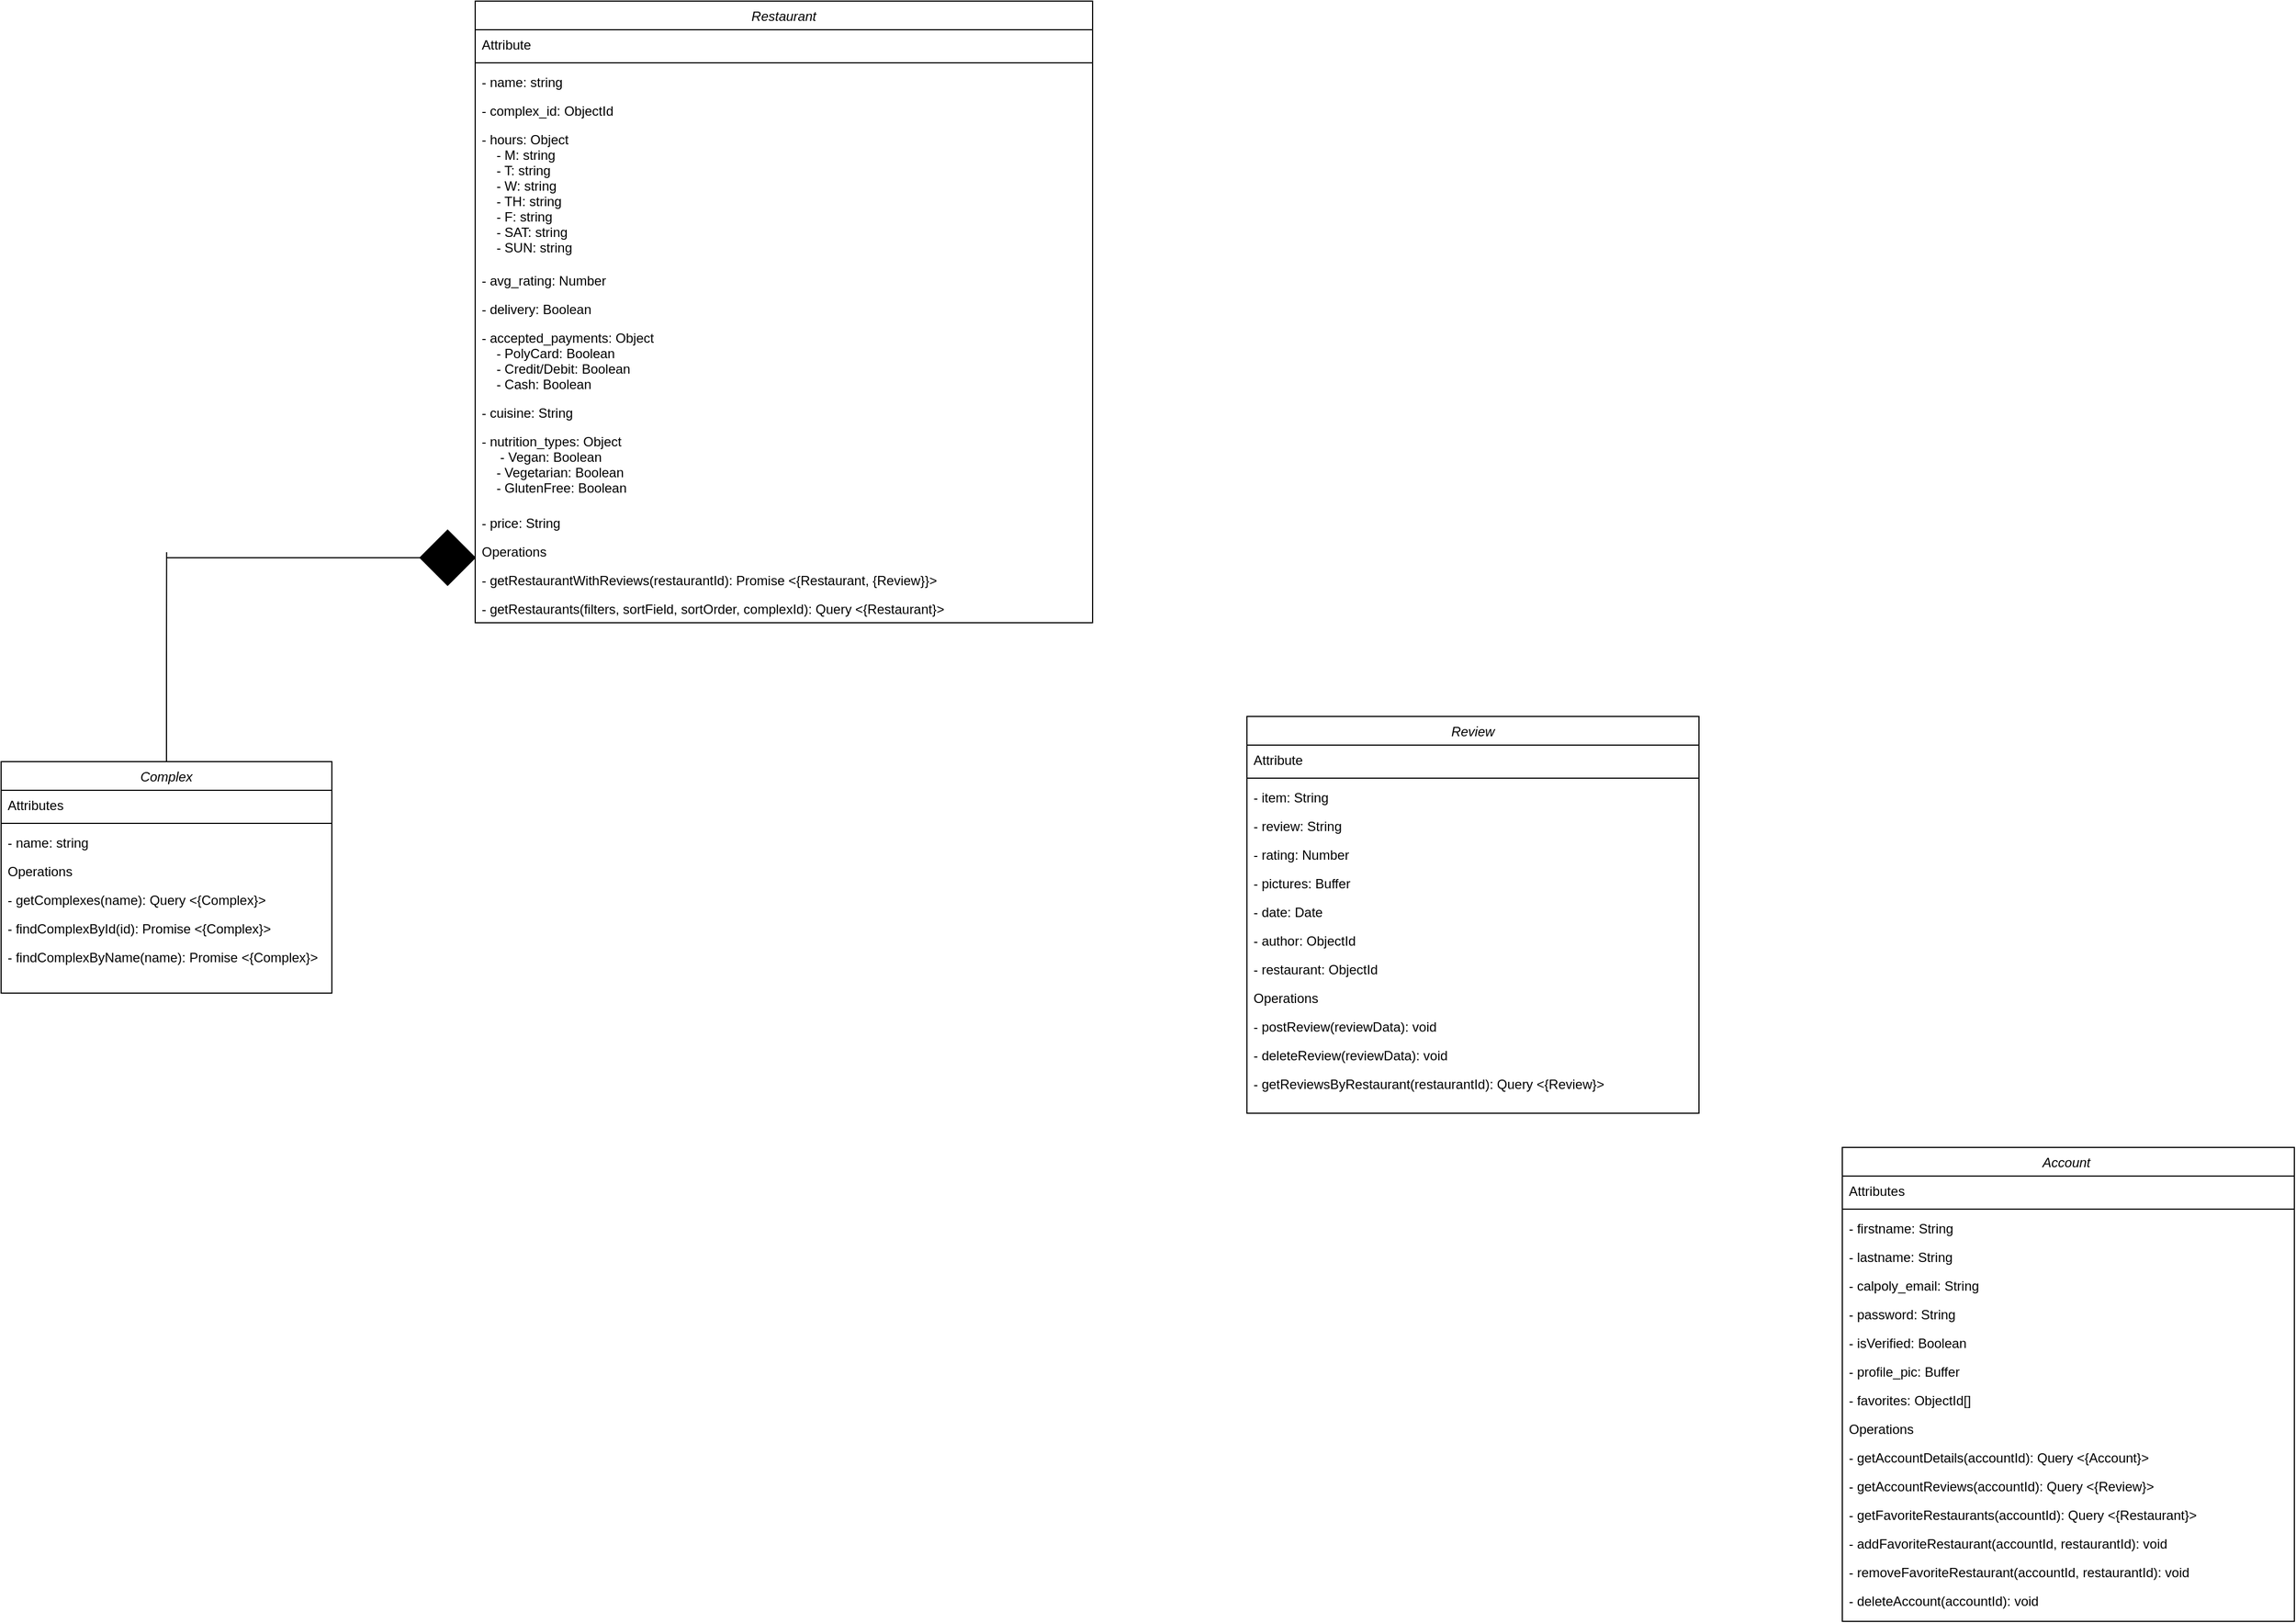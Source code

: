 <mxfile version="24.8.6">
  <diagram id="C5RBs43oDa-KdzZeNtuy" name="Page-1">
    <mxGraphModel dx="1448" dy="672" grid="1" gridSize="10" guides="1" tooltips="1" connect="1" arrows="1" fold="1" page="1" pageScale="1" pageWidth="827" pageHeight="1169" math="0" shadow="0">
      <root>
        <mxCell id="WIyWlLk6GJQsqaUBKTNV-0" />
        <mxCell id="WIyWlLk6GJQsqaUBKTNV-1" parent="WIyWlLk6GJQsqaUBKTNV-0" />
        <mxCell id="zkfFHV4jXpPFQw0GAbJ--0" value="Account " style="swimlane;fontStyle=2;align=center;verticalAlign=top;childLayout=stackLayout;horizontal=1;startSize=26;horizontalStack=0;resizeParent=1;resizeLast=0;collapsible=1;marginBottom=0;rounded=0;shadow=0;strokeWidth=1;" parent="WIyWlLk6GJQsqaUBKTNV-1" vertex="1">
          <mxGeometry x="2010" y="1200" width="410" height="430" as="geometry">
            <mxRectangle x="230" y="140" width="160" height="26" as="alternateBounds" />
          </mxGeometry>
        </mxCell>
        <mxCell id="zkfFHV4jXpPFQw0GAbJ--1" value="Attributes" style="text;align=left;verticalAlign=top;spacingLeft=4;spacingRight=4;overflow=hidden;rotatable=0;points=[[0,0.5],[1,0.5]];portConstraint=eastwest;" parent="zkfFHV4jXpPFQw0GAbJ--0" vertex="1">
          <mxGeometry y="26" width="410" height="26" as="geometry" />
        </mxCell>
        <mxCell id="zkfFHV4jXpPFQw0GAbJ--4" value="" style="line;html=1;strokeWidth=1;align=left;verticalAlign=middle;spacingTop=-1;spacingLeft=3;spacingRight=3;rotatable=0;labelPosition=right;points=[];portConstraint=eastwest;" parent="zkfFHV4jXpPFQw0GAbJ--0" vertex="1">
          <mxGeometry y="52" width="410" height="8" as="geometry" />
        </mxCell>
        <mxCell id="AWNQpJpN9lToGnDO3-Ec-30" value="- firstname: String" style="text;align=left;verticalAlign=top;spacingLeft=4;spacingRight=4;overflow=hidden;rotatable=0;points=[[0,0.5],[1,0.5]];portConstraint=eastwest;" vertex="1" parent="zkfFHV4jXpPFQw0GAbJ--0">
          <mxGeometry y="60" width="410" height="26" as="geometry" />
        </mxCell>
        <mxCell id="AWNQpJpN9lToGnDO3-Ec-33" value="- lastname: String" style="text;align=left;verticalAlign=top;spacingLeft=4;spacingRight=4;overflow=hidden;rotatable=0;points=[[0,0.5],[1,0.5]];portConstraint=eastwest;" vertex="1" parent="zkfFHV4jXpPFQw0GAbJ--0">
          <mxGeometry y="86" width="410" height="26" as="geometry" />
        </mxCell>
        <mxCell id="AWNQpJpN9lToGnDO3-Ec-72" value="- calpoly_email: String" style="text;align=left;verticalAlign=top;spacingLeft=4;spacingRight=4;overflow=hidden;rotatable=0;points=[[0,0.5],[1,0.5]];portConstraint=eastwest;" vertex="1" parent="zkfFHV4jXpPFQw0GAbJ--0">
          <mxGeometry y="112" width="410" height="26" as="geometry" />
        </mxCell>
        <mxCell id="AWNQpJpN9lToGnDO3-Ec-73" value="- password: String" style="text;align=left;verticalAlign=top;spacingLeft=4;spacingRight=4;overflow=hidden;rotatable=0;points=[[0,0.5],[1,0.5]];portConstraint=eastwest;" vertex="1" parent="zkfFHV4jXpPFQw0GAbJ--0">
          <mxGeometry y="138" width="410" height="26" as="geometry" />
        </mxCell>
        <mxCell id="AWNQpJpN9lToGnDO3-Ec-74" value="- isVerified: Boolean" style="text;align=left;verticalAlign=top;spacingLeft=4;spacingRight=4;overflow=hidden;rotatable=0;points=[[0,0.5],[1,0.5]];portConstraint=eastwest;" vertex="1" parent="zkfFHV4jXpPFQw0GAbJ--0">
          <mxGeometry y="164" width="410" height="26" as="geometry" />
        </mxCell>
        <mxCell id="AWNQpJpN9lToGnDO3-Ec-75" value="- profile_pic: Buffer" style="text;align=left;verticalAlign=top;spacingLeft=4;spacingRight=4;overflow=hidden;rotatable=0;points=[[0,0.5],[1,0.5]];portConstraint=eastwest;" vertex="1" parent="zkfFHV4jXpPFQw0GAbJ--0">
          <mxGeometry y="190" width="410" height="26" as="geometry" />
        </mxCell>
        <mxCell id="AWNQpJpN9lToGnDO3-Ec-76" value="- favorites: ObjectId[]" style="text;align=left;verticalAlign=top;spacingLeft=4;spacingRight=4;overflow=hidden;rotatable=0;points=[[0,0.5],[1,0.5]];portConstraint=eastwest;" vertex="1" parent="zkfFHV4jXpPFQw0GAbJ--0">
          <mxGeometry y="216" width="410" height="26" as="geometry" />
        </mxCell>
        <mxCell id="AWNQpJpN9lToGnDO3-Ec-77" value="Operations" style="text;align=left;verticalAlign=top;spacingLeft=4;spacingRight=4;overflow=hidden;rotatable=0;points=[[0,0.5],[1,0.5]];portConstraint=eastwest;" vertex="1" parent="zkfFHV4jXpPFQw0GAbJ--0">
          <mxGeometry y="242" width="410" height="26" as="geometry" />
        </mxCell>
        <mxCell id="AWNQpJpN9lToGnDO3-Ec-78" value="- getAccountDetails(accountId): Query &lt;{Account}&gt;" style="text;align=left;verticalAlign=top;spacingLeft=4;spacingRight=4;overflow=hidden;rotatable=0;points=[[0,0.5],[1,0.5]];portConstraint=eastwest;" vertex="1" parent="zkfFHV4jXpPFQw0GAbJ--0">
          <mxGeometry y="268" width="410" height="26" as="geometry" />
        </mxCell>
        <mxCell id="AWNQpJpN9lToGnDO3-Ec-79" value="- getAccountReviews(accountId): Query &lt;{Review}&gt;" style="text;align=left;verticalAlign=top;spacingLeft=4;spacingRight=4;overflow=hidden;rotatable=0;points=[[0,0.5],[1,0.5]];portConstraint=eastwest;" vertex="1" parent="zkfFHV4jXpPFQw0GAbJ--0">
          <mxGeometry y="294" width="410" height="26" as="geometry" />
        </mxCell>
        <mxCell id="AWNQpJpN9lToGnDO3-Ec-80" value="- getFavoriteRestaurants(accountId): Query &lt;{Restaurant}&gt;" style="text;align=left;verticalAlign=top;spacingLeft=4;spacingRight=4;overflow=hidden;rotatable=0;points=[[0,0.5],[1,0.5]];portConstraint=eastwest;" vertex="1" parent="zkfFHV4jXpPFQw0GAbJ--0">
          <mxGeometry y="320" width="410" height="26" as="geometry" />
        </mxCell>
        <mxCell id="AWNQpJpN9lToGnDO3-Ec-81" value="- addFavoriteRestaurant(accountId, restaurantId): void" style="text;align=left;verticalAlign=top;spacingLeft=4;spacingRight=4;overflow=hidden;rotatable=0;points=[[0,0.5],[1,0.5]];portConstraint=eastwest;" vertex="1" parent="zkfFHV4jXpPFQw0GAbJ--0">
          <mxGeometry y="346" width="410" height="26" as="geometry" />
        </mxCell>
        <mxCell id="AWNQpJpN9lToGnDO3-Ec-82" value="- removeFavoriteRestaurant(accountId, restaurantId): void" style="text;align=left;verticalAlign=top;spacingLeft=4;spacingRight=4;overflow=hidden;rotatable=0;points=[[0,0.5],[1,0.5]];portConstraint=eastwest;" vertex="1" parent="zkfFHV4jXpPFQw0GAbJ--0">
          <mxGeometry y="372" width="410" height="26" as="geometry" />
        </mxCell>
        <mxCell id="AWNQpJpN9lToGnDO3-Ec-83" value="- deleteAccount(accountId): void" style="text;align=left;verticalAlign=top;spacingLeft=4;spacingRight=4;overflow=hidden;rotatable=0;points=[[0,0.5],[1,0.5]];portConstraint=eastwest;" vertex="1" parent="zkfFHV4jXpPFQw0GAbJ--0">
          <mxGeometry y="398" width="410" height="26" as="geometry" />
        </mxCell>
        <mxCell id="AWNQpJpN9lToGnDO3-Ec-101" style="edgeStyle=orthogonalEdgeStyle;rounded=0;orthogonalLoop=1;jettySize=auto;html=1;exitX=0.5;exitY=0;exitDx=0;exitDy=0;endArrow=none;endFill=0;" edge="1" parent="WIyWlLk6GJQsqaUBKTNV-1" source="AWNQpJpN9lToGnDO3-Ec-6">
          <mxGeometry relative="1" as="geometry">
            <mxPoint x="490.14" y="660" as="targetPoint" />
          </mxGeometry>
        </mxCell>
        <mxCell id="AWNQpJpN9lToGnDO3-Ec-6" value="Complex" style="swimlane;fontStyle=2;align=center;verticalAlign=top;childLayout=stackLayout;horizontal=1;startSize=26;horizontalStack=0;resizeParent=1;resizeLast=0;collapsible=1;marginBottom=0;rounded=0;shadow=0;strokeWidth=1;" vertex="1" parent="WIyWlLk6GJQsqaUBKTNV-1">
          <mxGeometry x="340" y="850" width="300" height="210" as="geometry">
            <mxRectangle x="230" y="140" width="160" height="26" as="alternateBounds" />
          </mxGeometry>
        </mxCell>
        <mxCell id="AWNQpJpN9lToGnDO3-Ec-7" value="Attributes" style="text;align=left;verticalAlign=top;spacingLeft=4;spacingRight=4;overflow=hidden;rotatable=0;points=[[0,0.5],[1,0.5]];portConstraint=eastwest;" vertex="1" parent="AWNQpJpN9lToGnDO3-Ec-6">
          <mxGeometry y="26" width="300" height="26" as="geometry" />
        </mxCell>
        <mxCell id="AWNQpJpN9lToGnDO3-Ec-10" value="" style="line;html=1;strokeWidth=1;align=left;verticalAlign=middle;spacingTop=-1;spacingLeft=3;spacingRight=3;rotatable=0;labelPosition=right;points=[];portConstraint=eastwest;" vertex="1" parent="AWNQpJpN9lToGnDO3-Ec-6">
          <mxGeometry y="52" width="300" height="8" as="geometry" />
        </mxCell>
        <mxCell id="AWNQpJpN9lToGnDO3-Ec-11" value="- name: string" style="text;align=left;verticalAlign=top;spacingLeft=4;spacingRight=4;overflow=hidden;rotatable=0;points=[[0,0.5],[1,0.5]];portConstraint=eastwest;" vertex="1" parent="AWNQpJpN9lToGnDO3-Ec-6">
          <mxGeometry y="60" width="300" height="26" as="geometry" />
        </mxCell>
        <mxCell id="AWNQpJpN9lToGnDO3-Ec-45" value="Operations" style="text;align=left;verticalAlign=top;spacingLeft=4;spacingRight=4;overflow=hidden;rotatable=0;points=[[0,0.5],[1,0.5]];portConstraint=eastwest;" vertex="1" parent="AWNQpJpN9lToGnDO3-Ec-6">
          <mxGeometry y="86" width="300" height="26" as="geometry" />
        </mxCell>
        <mxCell id="AWNQpJpN9lToGnDO3-Ec-47" value="- getComplexes(name): Query &lt;{Complex}&gt;" style="text;align=left;verticalAlign=top;spacingLeft=4;spacingRight=4;overflow=hidden;rotatable=0;points=[[0,0.5],[1,0.5]];portConstraint=eastwest;" vertex="1" parent="AWNQpJpN9lToGnDO3-Ec-6">
          <mxGeometry y="112" width="300" height="26" as="geometry" />
        </mxCell>
        <mxCell id="AWNQpJpN9lToGnDO3-Ec-48" value="- findComplexById(id): Promise &lt;{Complex}&gt;" style="text;align=left;verticalAlign=top;spacingLeft=4;spacingRight=4;overflow=hidden;rotatable=0;points=[[0,0.5],[1,0.5]];portConstraint=eastwest;" vertex="1" parent="AWNQpJpN9lToGnDO3-Ec-6">
          <mxGeometry y="138" width="300" height="26" as="geometry" />
        </mxCell>
        <mxCell id="AWNQpJpN9lToGnDO3-Ec-49" value="- findComplexByName(name): Promise &lt;{Complex}&gt;" style="text;align=left;verticalAlign=top;spacingLeft=4;spacingRight=4;overflow=hidden;rotatable=0;points=[[0,0.5],[1,0.5]];portConstraint=eastwest;" vertex="1" parent="AWNQpJpN9lToGnDO3-Ec-6">
          <mxGeometry y="164" width="300" height="26" as="geometry" />
        </mxCell>
        <mxCell id="AWNQpJpN9lToGnDO3-Ec-12" value="Restaurant" style="swimlane;fontStyle=2;align=center;verticalAlign=top;childLayout=stackLayout;horizontal=1;startSize=26;horizontalStack=0;resizeParent=1;resizeLast=0;collapsible=1;marginBottom=0;rounded=0;shadow=0;strokeWidth=1;" vertex="1" parent="WIyWlLk6GJQsqaUBKTNV-1">
          <mxGeometry x="770" y="160" width="560" height="564" as="geometry">
            <mxRectangle x="230" y="140" width="160" height="26" as="alternateBounds" />
          </mxGeometry>
        </mxCell>
        <mxCell id="AWNQpJpN9lToGnDO3-Ec-13" value="Attribute" style="text;align=left;verticalAlign=top;spacingLeft=4;spacingRight=4;overflow=hidden;rotatable=0;points=[[0,0.5],[1,0.5]];portConstraint=eastwest;" vertex="1" parent="AWNQpJpN9lToGnDO3-Ec-12">
          <mxGeometry y="26" width="560" height="26" as="geometry" />
        </mxCell>
        <mxCell id="AWNQpJpN9lToGnDO3-Ec-16" value="" style="line;html=1;strokeWidth=1;align=left;verticalAlign=middle;spacingTop=-1;spacingLeft=3;spacingRight=3;rotatable=0;labelPosition=right;points=[];portConstraint=eastwest;" vertex="1" parent="AWNQpJpN9lToGnDO3-Ec-12">
          <mxGeometry y="52" width="560" height="8" as="geometry" />
        </mxCell>
        <mxCell id="AWNQpJpN9lToGnDO3-Ec-31" value="- name: string" style="text;align=left;verticalAlign=top;spacingLeft=4;spacingRight=4;overflow=hidden;rotatable=0;points=[[0,0.5],[1,0.5]];portConstraint=eastwest;" vertex="1" parent="AWNQpJpN9lToGnDO3-Ec-12">
          <mxGeometry y="60" width="560" height="26" as="geometry" />
        </mxCell>
        <mxCell id="AWNQpJpN9lToGnDO3-Ec-41" value="- complex_id: ObjectId" style="text;align=left;verticalAlign=top;spacingLeft=4;spacingRight=4;overflow=hidden;rotatable=0;points=[[0,0.5],[1,0.5]];portConstraint=eastwest;" vertex="1" parent="AWNQpJpN9lToGnDO3-Ec-12">
          <mxGeometry y="86" width="560" height="26" as="geometry" />
        </mxCell>
        <mxCell id="AWNQpJpN9lToGnDO3-Ec-50" value="- hours: Object&#xa;    - M: string&#xa;    - T: string&#xa;    - W: string&#xa;    - TH: string&#xa;    - F: string&#xa;    - SAT: string&#xa;    - SUN: string&#xa;" style="text;align=left;verticalAlign=top;spacingLeft=4;spacingRight=4;overflow=hidden;rotatable=0;points=[[0,0.5],[1,0.5]];portConstraint=eastwest;" vertex="1" parent="AWNQpJpN9lToGnDO3-Ec-12">
          <mxGeometry y="112" width="560" height="128" as="geometry" />
        </mxCell>
        <mxCell id="AWNQpJpN9lToGnDO3-Ec-52" value="- avg_rating: Number" style="text;align=left;verticalAlign=top;spacingLeft=4;spacingRight=4;overflow=hidden;rotatable=0;points=[[0,0.5],[1,0.5]];portConstraint=eastwest;" vertex="1" parent="AWNQpJpN9lToGnDO3-Ec-12">
          <mxGeometry y="240" width="560" height="26" as="geometry" />
        </mxCell>
        <mxCell id="AWNQpJpN9lToGnDO3-Ec-53" value="- delivery: Boolean" style="text;align=left;verticalAlign=top;spacingLeft=4;spacingRight=4;overflow=hidden;rotatable=0;points=[[0,0.5],[1,0.5]];portConstraint=eastwest;" vertex="1" parent="AWNQpJpN9lToGnDO3-Ec-12">
          <mxGeometry y="266" width="560" height="26" as="geometry" />
        </mxCell>
        <mxCell id="AWNQpJpN9lToGnDO3-Ec-54" value="- accepted_payments: Object&#xa;    - PolyCard: Boolean&#xa;    - Credit/Debit: Boolean&#xa;    - Cash: Boolean&#xa;" style="text;align=left;verticalAlign=top;spacingLeft=4;spacingRight=4;overflow=hidden;rotatable=0;points=[[0,0.5],[1,0.5]];portConstraint=eastwest;" vertex="1" parent="AWNQpJpN9lToGnDO3-Ec-12">
          <mxGeometry y="292" width="560" height="68" as="geometry" />
        </mxCell>
        <mxCell id="AWNQpJpN9lToGnDO3-Ec-55" value="- cuisine: String" style="text;align=left;verticalAlign=top;spacingLeft=4;spacingRight=4;overflow=hidden;rotatable=0;points=[[0,0.5],[1,0.5]];portConstraint=eastwest;" vertex="1" parent="AWNQpJpN9lToGnDO3-Ec-12">
          <mxGeometry y="360" width="560" height="26" as="geometry" />
        </mxCell>
        <mxCell id="AWNQpJpN9lToGnDO3-Ec-67" value="- nutrition_types: Object  &#xa;     - Vegan: Boolean&#xa;    - Vegetarian: Boolean&#xa;    - GlutenFree: Boolean&#xa;" style="text;align=left;verticalAlign=top;spacingLeft=4;spacingRight=4;overflow=hidden;rotatable=0;points=[[0,0.5],[1,0.5]];portConstraint=eastwest;" vertex="1" parent="AWNQpJpN9lToGnDO3-Ec-12">
          <mxGeometry y="386" width="560" height="74" as="geometry" />
        </mxCell>
        <mxCell id="AWNQpJpN9lToGnDO3-Ec-68" value="- price: String" style="text;align=left;verticalAlign=top;spacingLeft=4;spacingRight=4;overflow=hidden;rotatable=0;points=[[0,0.5],[1,0.5]];portConstraint=eastwest;" vertex="1" parent="AWNQpJpN9lToGnDO3-Ec-12">
          <mxGeometry y="460" width="560" height="26" as="geometry" />
        </mxCell>
        <mxCell id="AWNQpJpN9lToGnDO3-Ec-69" value="Operations" style="text;align=left;verticalAlign=top;spacingLeft=4;spacingRight=4;overflow=hidden;rotatable=0;points=[[0,0.5],[1,0.5]];portConstraint=eastwest;" vertex="1" parent="AWNQpJpN9lToGnDO3-Ec-12">
          <mxGeometry y="486" width="560" height="26" as="geometry" />
        </mxCell>
        <mxCell id="AWNQpJpN9lToGnDO3-Ec-70" value="- getRestaurantWithReviews(restaurantId): Promise &lt;{Restaurant, {Review}}&gt;" style="text;align=left;verticalAlign=top;spacingLeft=4;spacingRight=4;overflow=hidden;rotatable=0;points=[[0,0.5],[1,0.5]];portConstraint=eastwest;" vertex="1" parent="AWNQpJpN9lToGnDO3-Ec-12">
          <mxGeometry y="512" width="560" height="26" as="geometry" />
        </mxCell>
        <mxCell id="AWNQpJpN9lToGnDO3-Ec-71" value="- getRestaurants(filters, sortField, sortOrder, complexId): Query &lt;{Restaurant}&gt;" style="text;align=left;verticalAlign=top;spacingLeft=4;spacingRight=4;overflow=hidden;rotatable=0;points=[[0,0.5],[1,0.5]];portConstraint=eastwest;" vertex="1" parent="AWNQpJpN9lToGnDO3-Ec-12">
          <mxGeometry y="538" width="560" height="26" as="geometry" />
        </mxCell>
        <mxCell id="AWNQpJpN9lToGnDO3-Ec-18" value="Review" style="swimlane;fontStyle=2;align=center;verticalAlign=top;childLayout=stackLayout;horizontal=1;startSize=26;horizontalStack=0;resizeParent=1;resizeLast=0;collapsible=1;marginBottom=0;rounded=0;shadow=0;strokeWidth=1;" vertex="1" parent="WIyWlLk6GJQsqaUBKTNV-1">
          <mxGeometry x="1470" y="809" width="410" height="360" as="geometry">
            <mxRectangle x="230" y="140" width="160" height="26" as="alternateBounds" />
          </mxGeometry>
        </mxCell>
        <mxCell id="AWNQpJpN9lToGnDO3-Ec-19" value="Attribute" style="text;align=left;verticalAlign=top;spacingLeft=4;spacingRight=4;overflow=hidden;rotatable=0;points=[[0,0.5],[1,0.5]];portConstraint=eastwest;" vertex="1" parent="AWNQpJpN9lToGnDO3-Ec-18">
          <mxGeometry y="26" width="410" height="26" as="geometry" />
        </mxCell>
        <mxCell id="AWNQpJpN9lToGnDO3-Ec-22" value="" style="line;html=1;strokeWidth=1;align=left;verticalAlign=middle;spacingTop=-1;spacingLeft=3;spacingRight=3;rotatable=0;labelPosition=right;points=[];portConstraint=eastwest;" vertex="1" parent="AWNQpJpN9lToGnDO3-Ec-18">
          <mxGeometry y="52" width="410" height="8" as="geometry" />
        </mxCell>
        <mxCell id="AWNQpJpN9lToGnDO3-Ec-32" value="- item: String" style="text;align=left;verticalAlign=top;spacingLeft=4;spacingRight=4;overflow=hidden;rotatable=0;points=[[0,0.5],[1,0.5]];portConstraint=eastwest;" vertex="1" parent="AWNQpJpN9lToGnDO3-Ec-18">
          <mxGeometry y="60" width="410" height="26" as="geometry" />
        </mxCell>
        <mxCell id="AWNQpJpN9lToGnDO3-Ec-43" value="- review: String" style="text;align=left;verticalAlign=top;spacingLeft=4;spacingRight=4;overflow=hidden;rotatable=0;points=[[0,0.5],[1,0.5]];portConstraint=eastwest;" vertex="1" parent="AWNQpJpN9lToGnDO3-Ec-18">
          <mxGeometry y="86" width="410" height="26" as="geometry" />
        </mxCell>
        <mxCell id="AWNQpJpN9lToGnDO3-Ec-84" value="- rating: Number" style="text;align=left;verticalAlign=top;spacingLeft=4;spacingRight=4;overflow=hidden;rotatable=0;points=[[0,0.5],[1,0.5]];portConstraint=eastwest;" vertex="1" parent="AWNQpJpN9lToGnDO3-Ec-18">
          <mxGeometry y="112" width="410" height="26" as="geometry" />
        </mxCell>
        <mxCell id="AWNQpJpN9lToGnDO3-Ec-85" value="- pictures: Buffer" style="text;align=left;verticalAlign=top;spacingLeft=4;spacingRight=4;overflow=hidden;rotatable=0;points=[[0,0.5],[1,0.5]];portConstraint=eastwest;" vertex="1" parent="AWNQpJpN9lToGnDO3-Ec-18">
          <mxGeometry y="138" width="410" height="26" as="geometry" />
        </mxCell>
        <mxCell id="AWNQpJpN9lToGnDO3-Ec-86" value="- date: Date" style="text;align=left;verticalAlign=top;spacingLeft=4;spacingRight=4;overflow=hidden;rotatable=0;points=[[0,0.5],[1,0.5]];portConstraint=eastwest;" vertex="1" parent="AWNQpJpN9lToGnDO3-Ec-18">
          <mxGeometry y="164" width="410" height="26" as="geometry" />
        </mxCell>
        <mxCell id="AWNQpJpN9lToGnDO3-Ec-87" value="- author: ObjectId" style="text;align=left;verticalAlign=top;spacingLeft=4;spacingRight=4;overflow=hidden;rotatable=0;points=[[0,0.5],[1,0.5]];portConstraint=eastwest;" vertex="1" parent="AWNQpJpN9lToGnDO3-Ec-18">
          <mxGeometry y="190" width="410" height="26" as="geometry" />
        </mxCell>
        <mxCell id="AWNQpJpN9lToGnDO3-Ec-88" value="- restaurant: ObjectId" style="text;align=left;verticalAlign=top;spacingLeft=4;spacingRight=4;overflow=hidden;rotatable=0;points=[[0,0.5],[1,0.5]];portConstraint=eastwest;" vertex="1" parent="AWNQpJpN9lToGnDO3-Ec-18">
          <mxGeometry y="216" width="410" height="26" as="geometry" />
        </mxCell>
        <mxCell id="AWNQpJpN9lToGnDO3-Ec-89" value="Operations" style="text;align=left;verticalAlign=top;spacingLeft=4;spacingRight=4;overflow=hidden;rotatable=0;points=[[0,0.5],[1,0.5]];portConstraint=eastwest;" vertex="1" parent="AWNQpJpN9lToGnDO3-Ec-18">
          <mxGeometry y="242" width="410" height="26" as="geometry" />
        </mxCell>
        <mxCell id="AWNQpJpN9lToGnDO3-Ec-90" value="- postReview(reviewData): void" style="text;align=left;verticalAlign=top;spacingLeft=4;spacingRight=4;overflow=hidden;rotatable=0;points=[[0,0.5],[1,0.5]];portConstraint=eastwest;" vertex="1" parent="AWNQpJpN9lToGnDO3-Ec-18">
          <mxGeometry y="268" width="410" height="26" as="geometry" />
        </mxCell>
        <mxCell id="AWNQpJpN9lToGnDO3-Ec-91" value="- deleteReview(reviewData): void" style="text;align=left;verticalAlign=top;spacingLeft=4;spacingRight=4;overflow=hidden;rotatable=0;points=[[0,0.5],[1,0.5]];portConstraint=eastwest;" vertex="1" parent="AWNQpJpN9lToGnDO3-Ec-18">
          <mxGeometry y="294" width="410" height="26" as="geometry" />
        </mxCell>
        <mxCell id="AWNQpJpN9lToGnDO3-Ec-92" value="- getReviewsByRestaurant(restaurantId): Query &lt;{Review}&gt;" style="text;align=left;verticalAlign=top;spacingLeft=4;spacingRight=4;overflow=hidden;rotatable=0;points=[[0,0.5],[1,0.5]];portConstraint=eastwest;" vertex="1" parent="AWNQpJpN9lToGnDO3-Ec-18">
          <mxGeometry y="320" width="410" height="26" as="geometry" />
        </mxCell>
        <mxCell id="AWNQpJpN9lToGnDO3-Ec-100" style="edgeStyle=orthogonalEdgeStyle;rounded=0;orthogonalLoop=1;jettySize=auto;html=1;exitX=0;exitY=0.5;exitDx=0;exitDy=0;endArrow=none;endFill=0;" edge="1" parent="WIyWlLk6GJQsqaUBKTNV-1" source="AWNQpJpN9lToGnDO3-Ec-94">
          <mxGeometry relative="1" as="geometry">
            <mxPoint x="490" y="665" as="targetPoint" />
          </mxGeometry>
        </mxCell>
        <mxCell id="AWNQpJpN9lToGnDO3-Ec-94" value="" style="rhombus;whiteSpace=wrap;html=1;fillColor=#000000;" vertex="1" parent="WIyWlLk6GJQsqaUBKTNV-1">
          <mxGeometry x="720" y="640" width="50" height="50" as="geometry" />
        </mxCell>
      </root>
    </mxGraphModel>
  </diagram>
</mxfile>
